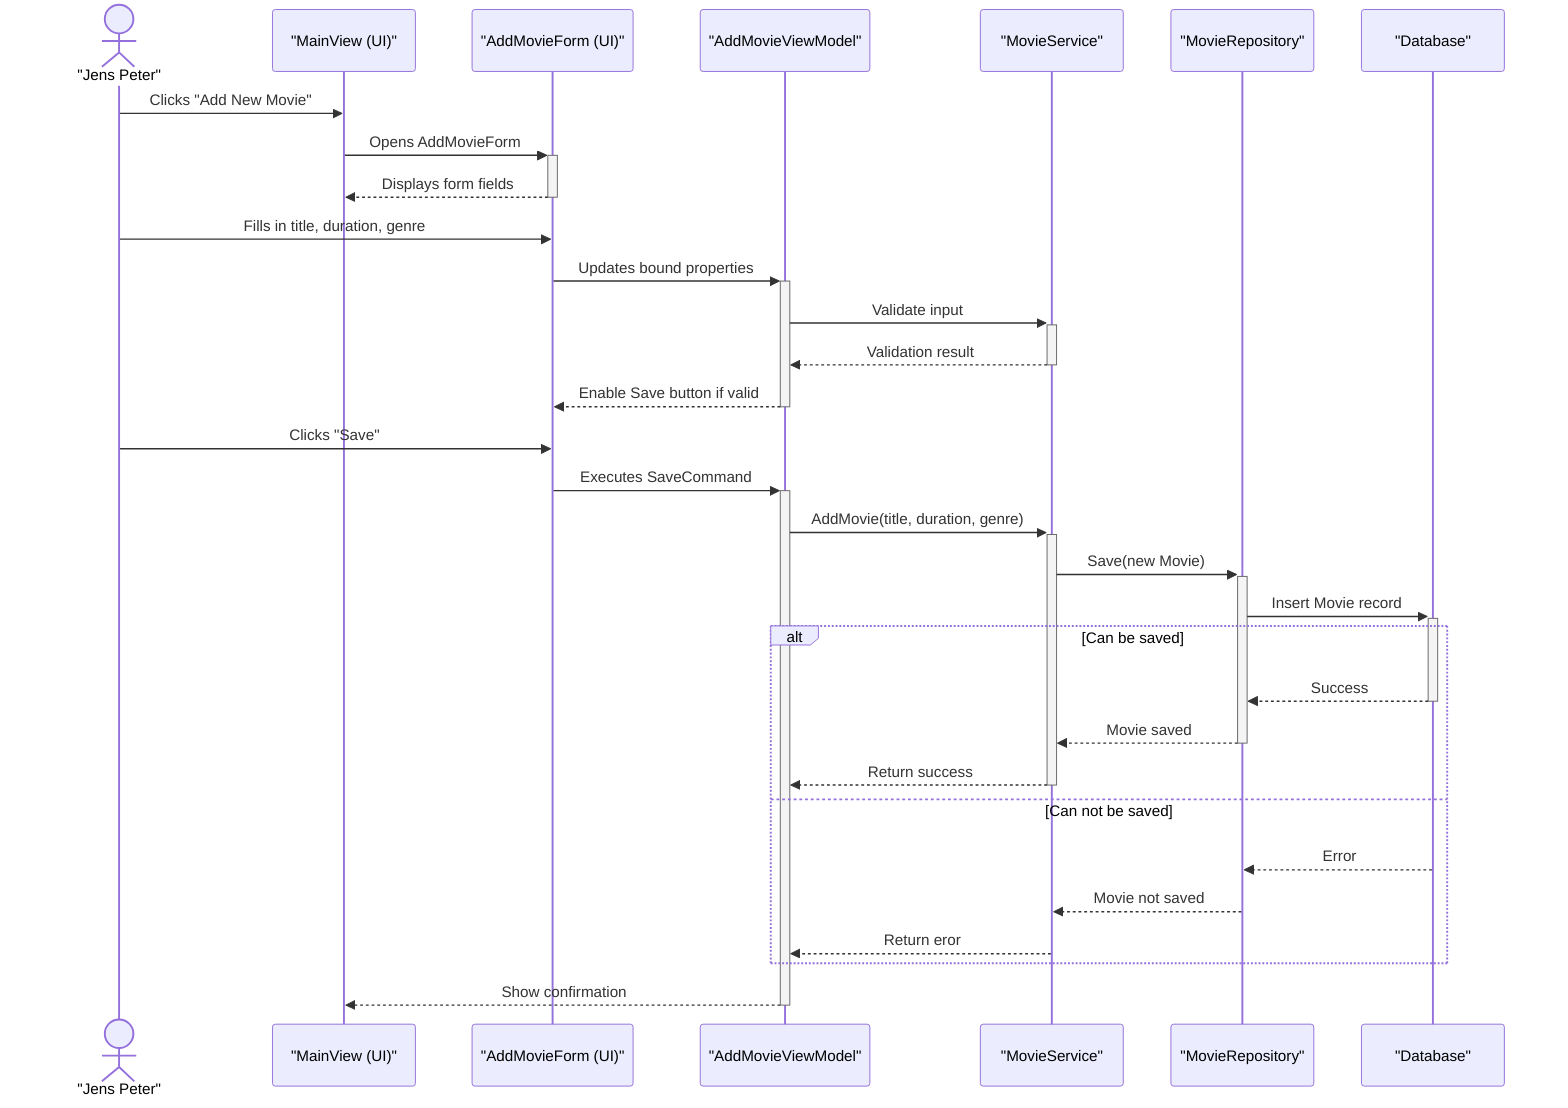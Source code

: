 ﻿sequenceDiagram
    actor JensPeter as "Jens Peter"
    participant UI as "MainView (UI)"
    participant Form as "AddMovieForm (UI)"
    participant VM as "AddMovieViewModel"
    participant Service as "MovieService"
    participant Repo as "MovieRepository"
    participant DB as "Database"

    JensPeter->>UI: Clicks "Add New Movie"
    UI->>+Form: Opens AddMovieForm
    Form-->>-UI: Displays form fields

    JensPeter->>Form: Fills in title, duration, genre
    Form->>+VM: Updates bound properties

    VM->>+Service: Validate input
    Service-->>-VM: Validation result
    VM-->>-Form: Enable Save button if valid

    JensPeter->>Form: Clicks "Save"
    Form->>+VM: Executes SaveCommand

    VM->>+Service: AddMovie(title, duration, genre)
    Service->>+Repo: Save(new Movie)
    Repo->>+DB: Insert Movie record
    alt Can be saved
    DB-->>-Repo: Success
    Repo-->>-Service: Movie saved
    Service-->>-VM: Return success
    else Can not be saved
    DB-->>Repo: Error
    Repo-->>Service: Movie not saved
    Service-->>VM: Return eror
    end
    VM-->>-UI: Show confirmation